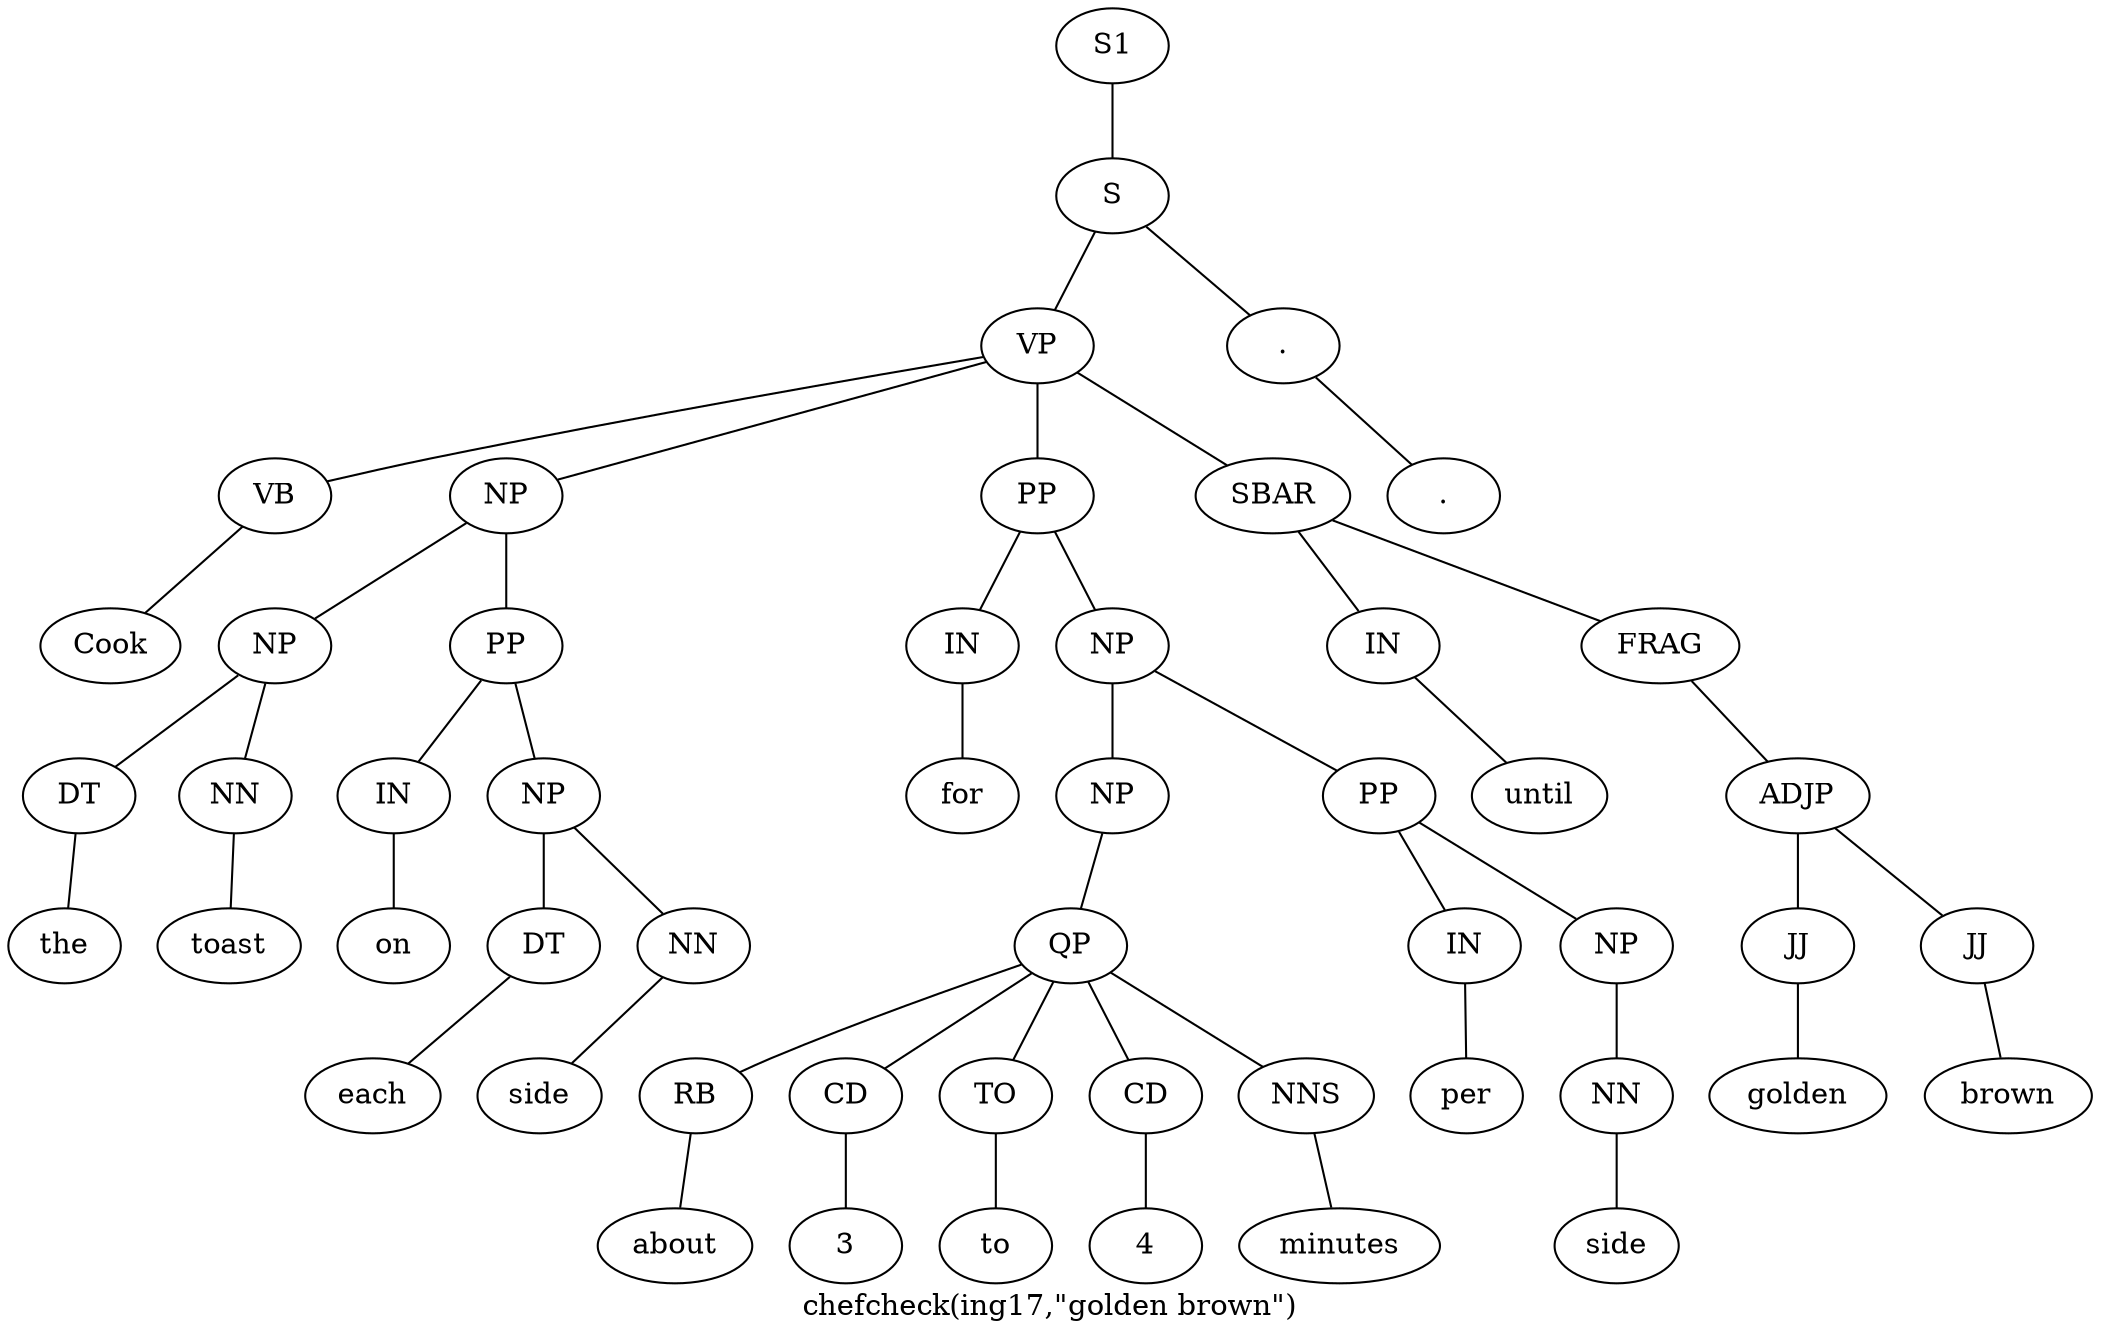 graph SyntaxGraph {
	label = "chefcheck(ing17,\"golden brown\")";
	Node0 [label="S1"];
	Node1 [label="S"];
	Node2 [label="VP"];
	Node3 [label="VB"];
	Node4 [label="Cook"];
	Node5 [label="NP"];
	Node6 [label="NP"];
	Node7 [label="DT"];
	Node8 [label="the"];
	Node9 [label="NN"];
	Node10 [label="toast"];
	Node11 [label="PP"];
	Node12 [label="IN"];
	Node13 [label="on"];
	Node14 [label="NP"];
	Node15 [label="DT"];
	Node16 [label="each"];
	Node17 [label="NN"];
	Node18 [label="side"];
	Node19 [label="PP"];
	Node20 [label="IN"];
	Node21 [label="for"];
	Node22 [label="NP"];
	Node23 [label="NP"];
	Node24 [label="QP"];
	Node25 [label="RB"];
	Node26 [label="about"];
	Node27 [label="CD"];
	Node28 [label="3"];
	Node29 [label="TO"];
	Node30 [label="to"];
	Node31 [label="CD"];
	Node32 [label="4"];
	Node33 [label="NNS"];
	Node34 [label="minutes"];
	Node35 [label="PP"];
	Node36 [label="IN"];
	Node37 [label="per"];
	Node38 [label="NP"];
	Node39 [label="NN"];
	Node40 [label="side"];
	Node41 [label="SBAR"];
	Node42 [label="IN"];
	Node43 [label="until"];
	Node44 [label="FRAG"];
	Node45 [label="ADJP"];
	Node46 [label="JJ"];
	Node47 [label="golden"];
	Node48 [label="JJ"];
	Node49 [label="brown"];
	Node50 [label="."];
	Node51 [label="."];

	Node0 -- Node1;
	Node1 -- Node2;
	Node1 -- Node50;
	Node2 -- Node3;
	Node2 -- Node5;
	Node2 -- Node19;
	Node2 -- Node41;
	Node3 -- Node4;
	Node5 -- Node6;
	Node5 -- Node11;
	Node6 -- Node7;
	Node6 -- Node9;
	Node7 -- Node8;
	Node9 -- Node10;
	Node11 -- Node12;
	Node11 -- Node14;
	Node12 -- Node13;
	Node14 -- Node15;
	Node14 -- Node17;
	Node15 -- Node16;
	Node17 -- Node18;
	Node19 -- Node20;
	Node19 -- Node22;
	Node20 -- Node21;
	Node22 -- Node23;
	Node22 -- Node35;
	Node23 -- Node24;
	Node24 -- Node25;
	Node24 -- Node27;
	Node24 -- Node29;
	Node24 -- Node31;
	Node24 -- Node33;
	Node25 -- Node26;
	Node27 -- Node28;
	Node29 -- Node30;
	Node31 -- Node32;
	Node33 -- Node34;
	Node35 -- Node36;
	Node35 -- Node38;
	Node36 -- Node37;
	Node38 -- Node39;
	Node39 -- Node40;
	Node41 -- Node42;
	Node41 -- Node44;
	Node42 -- Node43;
	Node44 -- Node45;
	Node45 -- Node46;
	Node45 -- Node48;
	Node46 -- Node47;
	Node48 -- Node49;
	Node50 -- Node51;
}